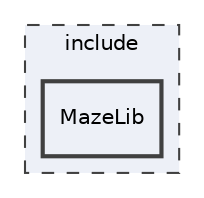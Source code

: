digraph "include/MazeLib"
{
 // LATEX_PDF_SIZE
  edge [fontname="Helvetica",fontsize="10",labelfontname="Helvetica",labelfontsize="10"];
  node [fontname="Helvetica",fontsize="10",shape=record];
  compound=true
  subgraph clusterdir_d44c64559bbebec7f509842c48db8b23 {
    graph [ bgcolor="#edf0f7", pencolor="grey25", style="filled,dashed,", label="include", fontname="Helvetica", fontsize="10", URL="dir_d44c64559bbebec7f509842c48db8b23.html"]
  dir_58cb3dd1317314d45a33585901e04110 [shape=box, label="MazeLib", style="filled,bold,", fillcolor="#edf0f7", color="grey25", URL="dir_58cb3dd1317314d45a33585901e04110.html"];
  }
}
